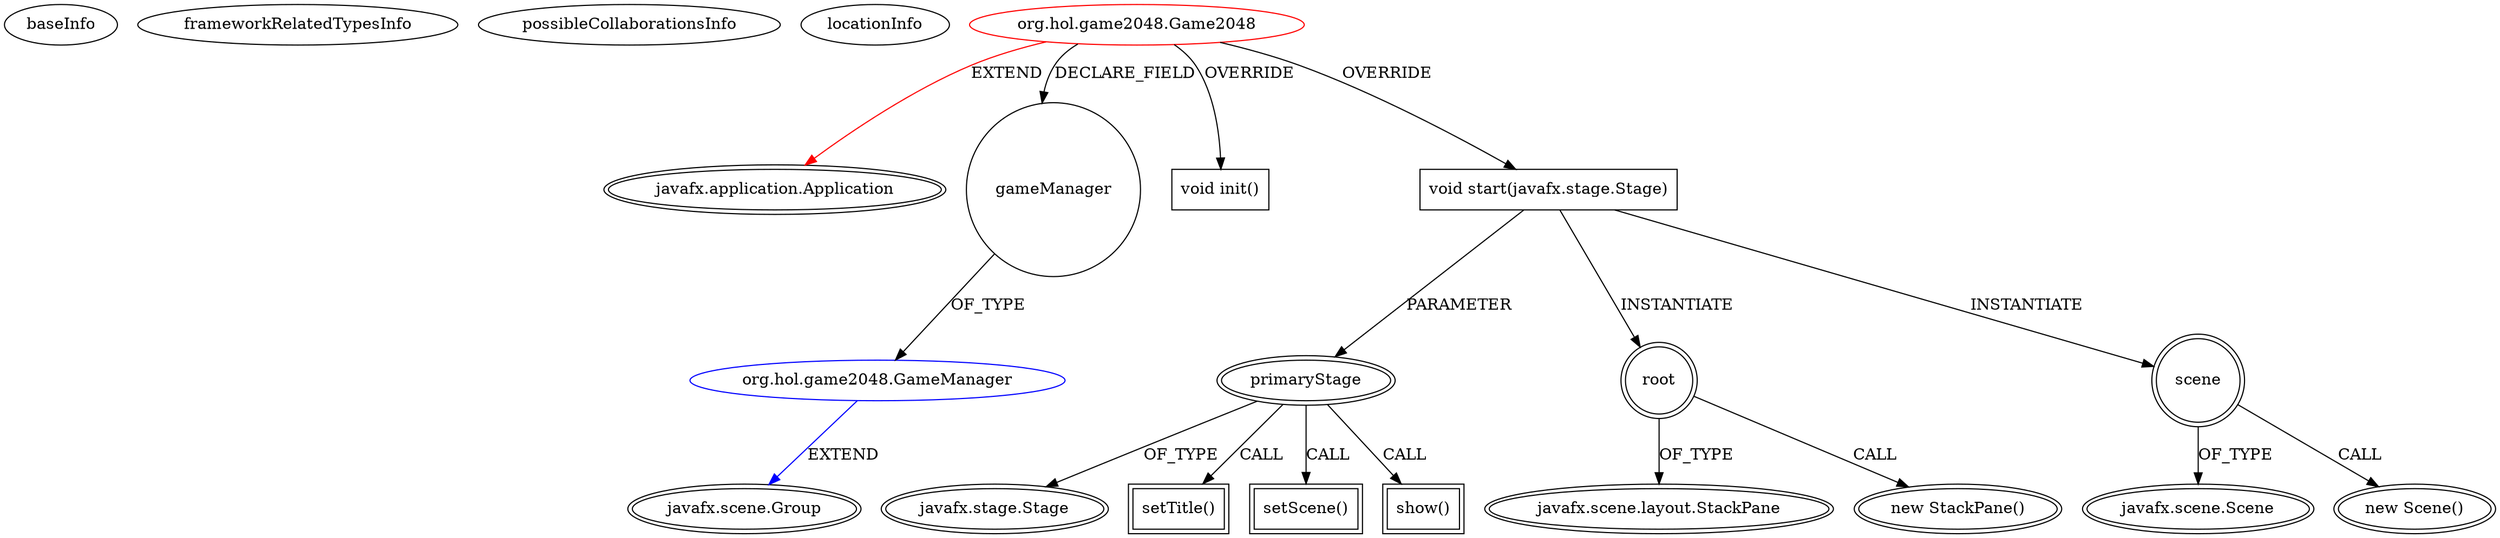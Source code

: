 digraph {
baseInfo[graphId=3391,category="extension_graph",isAnonymous=false,possibleRelation=true]
frameworkRelatedTypesInfo[0="javafx.application.Application"]
possibleCollaborationsInfo[0="3391~FIELD_DECLARATION-~javafx.application.Application ~javafx.scene.Group ~false~false"]
locationInfo[projectName="jperedadnr-Game2048HOL",filePath="/jperedadnr-Game2048HOL/Game2048HOL-master/src/org/hol/game2048/Game2048.java",contextSignature="Game2048",graphId="3391"]
0[label="org.hol.game2048.Game2048",vertexType="ROOT_CLIENT_CLASS_DECLARATION",isFrameworkType=false,color=red]
1[label="javafx.application.Application",vertexType="FRAMEWORK_CLASS_TYPE",isFrameworkType=true,peripheries=2]
2[label="gameManager",vertexType="FIELD_DECLARATION",isFrameworkType=false,shape=circle]
3[label="org.hol.game2048.GameManager",vertexType="REFERENCE_CLIENT_CLASS_DECLARATION",isFrameworkType=false,color=blue]
4[label="javafx.scene.Group",vertexType="FRAMEWORK_CLASS_TYPE",isFrameworkType=true,peripheries=2]
5[label="void init()",vertexType="OVERRIDING_METHOD_DECLARATION",isFrameworkType=false,shape=box]
6[label="void start(javafx.stage.Stage)",vertexType="OVERRIDING_METHOD_DECLARATION",isFrameworkType=false,shape=box]
7[label="primaryStage",vertexType="PARAMETER_DECLARATION",isFrameworkType=true,peripheries=2]
8[label="javafx.stage.Stage",vertexType="FRAMEWORK_CLASS_TYPE",isFrameworkType=true,peripheries=2]
10[label="root",vertexType="VARIABLE_EXPRESION",isFrameworkType=true,peripheries=2,shape=circle]
11[label="javafx.scene.layout.StackPane",vertexType="FRAMEWORK_CLASS_TYPE",isFrameworkType=true,peripheries=2]
9[label="new StackPane()",vertexType="CONSTRUCTOR_CALL",isFrameworkType=true,peripheries=2]
13[label="scene",vertexType="VARIABLE_EXPRESION",isFrameworkType=true,peripheries=2,shape=circle]
14[label="javafx.scene.Scene",vertexType="FRAMEWORK_CLASS_TYPE",isFrameworkType=true,peripheries=2]
12[label="new Scene()",vertexType="CONSTRUCTOR_CALL",isFrameworkType=true,peripheries=2]
16[label="setTitle()",vertexType="INSIDE_CALL",isFrameworkType=true,peripheries=2,shape=box]
18[label="setScene()",vertexType="INSIDE_CALL",isFrameworkType=true,peripheries=2,shape=box]
20[label="show()",vertexType="INSIDE_CALL",isFrameworkType=true,peripheries=2,shape=box]
0->1[label="EXTEND",color=red]
0->2[label="DECLARE_FIELD"]
3->4[label="EXTEND",color=blue]
2->3[label="OF_TYPE"]
0->5[label="OVERRIDE"]
0->6[label="OVERRIDE"]
7->8[label="OF_TYPE"]
6->7[label="PARAMETER"]
6->10[label="INSTANTIATE"]
10->11[label="OF_TYPE"]
10->9[label="CALL"]
6->13[label="INSTANTIATE"]
13->14[label="OF_TYPE"]
13->12[label="CALL"]
7->16[label="CALL"]
7->18[label="CALL"]
7->20[label="CALL"]
}
